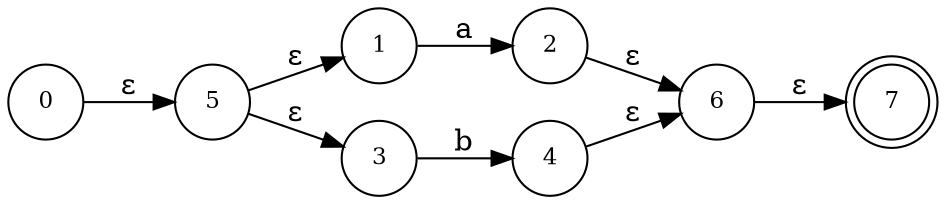 // DFA
digraph {
	graph [rankdir=LR]
	node [fontcolor=black fontsize=11]
	edge [shape=tee]
	0 [shape=circle]
	1 [shape=circle]
	2 [shape=circle]
	3 [shape=circle]
	4 [shape=circle]
	5 [shape=circle]
	6 [shape=circle]
	7 [shape=doublecircle]
	1 -> 2 [label=a]
	3 -> 4 [label=b]
	5 -> 1 [label="ε"]
	5 -> 3 [label="ε"]
	2 -> 6 [label="ε"]
	4 -> 6 [label="ε"]
	0 -> 5 [label="ε"]
	6 -> 7 [label="ε"]
}
